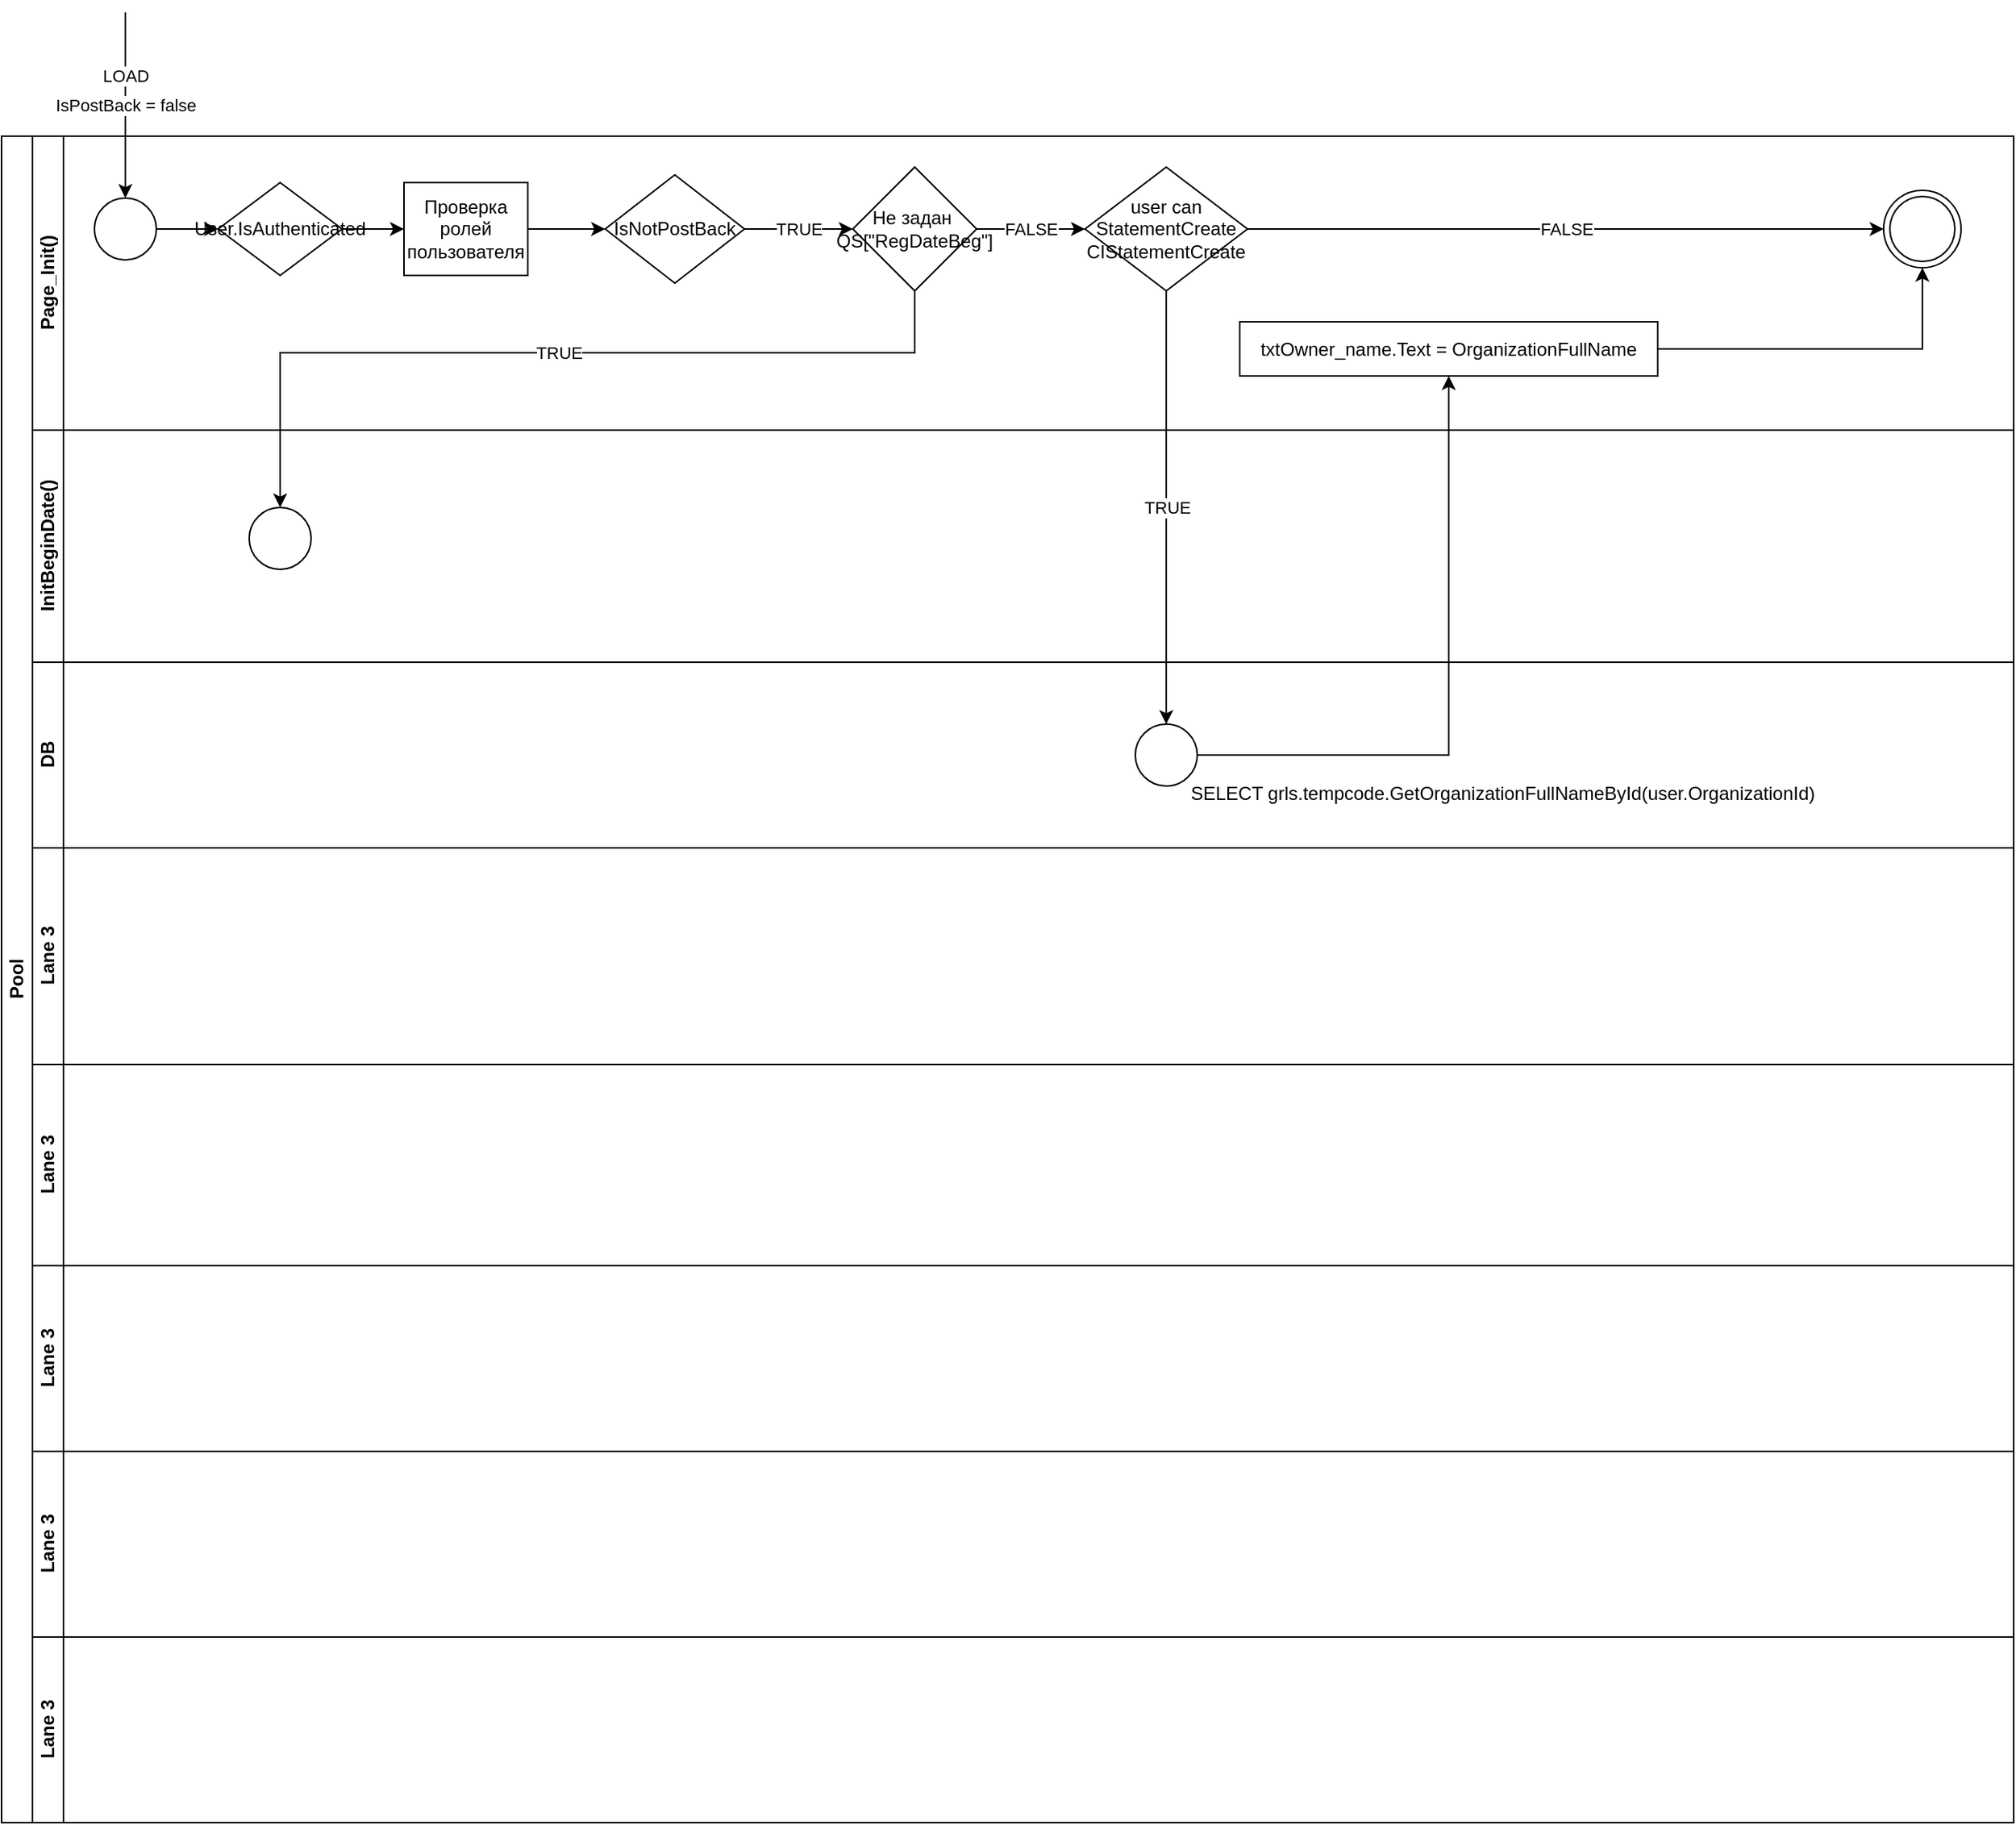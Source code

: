 <mxfile version="20.2.8" type="github">
  <diagram id="prtHgNgQTEPvFCAcTncT" name="Page-1">
    <mxGraphModel dx="737" dy="2087" grid="1" gridSize="10" guides="1" tooltips="1" connect="1" arrows="1" fold="1" page="1" pageScale="1" pageWidth="827" pageHeight="1169" math="0" shadow="0">
      <root>
        <mxCell id="0" />
        <mxCell id="1" parent="0" />
        <mxCell id="dNxyNK7c78bLwvsdeMH5-19" value="Pool" style="swimlane;html=1;childLayout=stackLayout;resizeParent=1;resizeParentMax=0;horizontal=0;startSize=20;horizontalStack=0;" parent="1" vertex="1">
          <mxGeometry y="50" width="1300" height="1090" as="geometry" />
        </mxCell>
        <mxCell id="dNxyNK7c78bLwvsdeMH5-20" value="Page_Init()" style="swimlane;html=1;startSize=20;horizontal=0;" parent="dNxyNK7c78bLwvsdeMH5-19" vertex="1">
          <mxGeometry x="20" width="1280" height="190" as="geometry" />
        </mxCell>
        <mxCell id="dNxyNK7c78bLwvsdeMH5-25" value="" style="edgeStyle=orthogonalEdgeStyle;rounded=0;orthogonalLoop=1;jettySize=auto;html=1;" parent="dNxyNK7c78bLwvsdeMH5-20" source="dNxyNK7c78bLwvsdeMH5-23" target="dNxyNK7c78bLwvsdeMH5-24" edge="1">
          <mxGeometry relative="1" as="geometry" />
        </mxCell>
        <mxCell id="dNxyNK7c78bLwvsdeMH5-23" value="" style="ellipse;whiteSpace=wrap;html=1;" parent="dNxyNK7c78bLwvsdeMH5-20" vertex="1">
          <mxGeometry x="40" y="40" width="40" height="40" as="geometry" />
        </mxCell>
        <mxCell id="qjLwmyaU8uEKaYYAKhHv-5" style="edgeStyle=orthogonalEdgeStyle;rounded=0;orthogonalLoop=1;jettySize=auto;html=1;entryX=0;entryY=0.5;entryDx=0;entryDy=0;" edge="1" parent="dNxyNK7c78bLwvsdeMH5-20" source="dNxyNK7c78bLwvsdeMH5-24" target="dNxyNK7c78bLwvsdeMH5-30">
          <mxGeometry relative="1" as="geometry" />
        </mxCell>
        <mxCell id="dNxyNK7c78bLwvsdeMH5-24" value="User.IsAuthenticated" style="rhombus;whiteSpace=wrap;html=1;fontFamily=Helvetica;fontSize=12;fontColor=#000000;align=center;strokeColor=default;fillColor=default;" parent="dNxyNK7c78bLwvsdeMH5-20" vertex="1">
          <mxGeometry x="120" y="30" width="80" height="60" as="geometry" />
        </mxCell>
        <mxCell id="dNxyNK7c78bLwvsdeMH5-33" value="" style="edgeStyle=orthogonalEdgeStyle;rounded=0;orthogonalLoop=1;jettySize=auto;html=1;endArrow=classic;endFill=1;" parent="dNxyNK7c78bLwvsdeMH5-20" source="dNxyNK7c78bLwvsdeMH5-30" target="dNxyNK7c78bLwvsdeMH5-32" edge="1">
          <mxGeometry relative="1" as="geometry" />
        </mxCell>
        <mxCell id="dNxyNK7c78bLwvsdeMH5-30" value="Проверка ролей пользователя" style="rounded=0;whiteSpace=wrap;html=1;fontFamily=Helvetica;fontSize=12;fontColor=#000000;align=center;" parent="dNxyNK7c78bLwvsdeMH5-20" vertex="1">
          <mxGeometry x="240" y="30" width="80" height="60" as="geometry" />
        </mxCell>
        <mxCell id="dNxyNK7c78bLwvsdeMH5-32" value="IsNotPostBack" style="rhombus;whiteSpace=wrap;html=1;fontFamily=Helvetica;fontSize=12;fontColor=default;align=center;strokeColor=default;fillColor=default;" parent="dNxyNK7c78bLwvsdeMH5-20" vertex="1">
          <mxGeometry x="370" y="25" width="90" height="70" as="geometry" />
        </mxCell>
        <mxCell id="qjLwmyaU8uEKaYYAKhHv-28" value="FALSE" style="edgeStyle=orthogonalEdgeStyle;rounded=0;orthogonalLoop=1;jettySize=auto;html=1;entryX=0;entryY=0.5;entryDx=0;entryDy=0;" edge="1" parent="dNxyNK7c78bLwvsdeMH5-20" source="qjLwmyaU8uEKaYYAKhHv-11" target="qjLwmyaU8uEKaYYAKhHv-27">
          <mxGeometry relative="1" as="geometry" />
        </mxCell>
        <mxCell id="qjLwmyaU8uEKaYYAKhHv-11" value="user can&lt;br&gt;StatementCreate&lt;br&gt;CIStatementCreate" style="rhombus;whiteSpace=wrap;html=1;" vertex="1" parent="dNxyNK7c78bLwvsdeMH5-20">
          <mxGeometry x="680" y="20" width="105" height="80" as="geometry" />
        </mxCell>
        <mxCell id="qjLwmyaU8uEKaYYAKhHv-12" value="TRUE" style="edgeStyle=orthogonalEdgeStyle;rounded=0;orthogonalLoop=1;jettySize=auto;html=1;entryX=0;entryY=0.5;entryDx=0;entryDy=0;" edge="1" parent="dNxyNK7c78bLwvsdeMH5-20" source="dNxyNK7c78bLwvsdeMH5-32" target="qjLwmyaU8uEKaYYAKhHv-25">
          <mxGeometry relative="1" as="geometry">
            <mxPoint x="570" y="60" as="targetPoint" />
          </mxGeometry>
        </mxCell>
        <mxCell id="qjLwmyaU8uEKaYYAKhHv-26" value="FALSE" style="edgeStyle=orthogonalEdgeStyle;rounded=0;orthogonalLoop=1;jettySize=auto;html=1;exitX=1;exitY=0.5;exitDx=0;exitDy=0;" edge="1" parent="dNxyNK7c78bLwvsdeMH5-20" source="qjLwmyaU8uEKaYYAKhHv-25" target="qjLwmyaU8uEKaYYAKhHv-11">
          <mxGeometry relative="1" as="geometry" />
        </mxCell>
        <mxCell id="qjLwmyaU8uEKaYYAKhHv-25" value="Не задан&amp;nbsp;&lt;br&gt;QS[&quot;RegDateBeg&quot;]" style="rhombus;whiteSpace=wrap;html=1;" vertex="1" parent="dNxyNK7c78bLwvsdeMH5-20">
          <mxGeometry x="530" y="20" width="80" height="80" as="geometry" />
        </mxCell>
        <mxCell id="qjLwmyaU8uEKaYYAKhHv-27" value="" style="ellipse;shape=doubleEllipse;whiteSpace=wrap;html=1;aspect=fixed;" vertex="1" parent="dNxyNK7c78bLwvsdeMH5-20">
          <mxGeometry x="1196" y="35" width="50" height="50" as="geometry" />
        </mxCell>
        <mxCell id="qjLwmyaU8uEKaYYAKhHv-48" style="edgeStyle=orthogonalEdgeStyle;rounded=0;orthogonalLoop=1;jettySize=auto;html=1;" edge="1" parent="dNxyNK7c78bLwvsdeMH5-20" source="qjLwmyaU8uEKaYYAKhHv-47" target="qjLwmyaU8uEKaYYAKhHv-27">
          <mxGeometry relative="1" as="geometry" />
        </mxCell>
        <mxCell id="qjLwmyaU8uEKaYYAKhHv-47" value="txtOwner_name.Text = OrganizationFullName" style="rounded=0;whiteSpace=wrap;html=1;" vertex="1" parent="dNxyNK7c78bLwvsdeMH5-20">
          <mxGeometry x="780" y="120" width="270" height="35" as="geometry" />
        </mxCell>
        <mxCell id="dNxyNK7c78bLwvsdeMH5-21" value="InitBeginDate()" style="swimlane;html=1;startSize=20;horizontal=0;" parent="dNxyNK7c78bLwvsdeMH5-19" vertex="1">
          <mxGeometry x="20" y="190" width="1280" height="150" as="geometry" />
        </mxCell>
        <mxCell id="qjLwmyaU8uEKaYYAKhHv-9" value="" style="ellipse;whiteSpace=wrap;html=1;" vertex="1" parent="dNxyNK7c78bLwvsdeMH5-21">
          <mxGeometry x="140" y="50" width="40" height="40" as="geometry" />
        </mxCell>
        <mxCell id="dNxyNK7c78bLwvsdeMH5-22" value="DB" style="swimlane;html=1;startSize=20;horizontal=0;" parent="dNxyNK7c78bLwvsdeMH5-19" vertex="1">
          <mxGeometry x="20" y="340" width="1280" height="120" as="geometry" />
        </mxCell>
        <mxCell id="qjLwmyaU8uEKaYYAKhHv-29" value="" style="ellipse;whiteSpace=wrap;html=1;" vertex="1" parent="dNxyNK7c78bLwvsdeMH5-22">
          <mxGeometry x="712.5" y="40" width="40" height="40" as="geometry" />
        </mxCell>
        <mxCell id="qjLwmyaU8uEKaYYAKhHv-31" value="SELECT grls.tempcode.GetOrganizationFullNameById(user.OrganizationId)" style="text;html=1;strokeColor=none;fillColor=none;align=center;verticalAlign=middle;whiteSpace=wrap;rounded=0;" vertex="1" parent="dNxyNK7c78bLwvsdeMH5-22">
          <mxGeometry x="740" y="70" width="420" height="30" as="geometry" />
        </mxCell>
        <mxCell id="qjLwmyaU8uEKaYYAKhHv-17" value="Lane 3" style="swimlane;html=1;startSize=20;horizontal=0;" vertex="1" parent="dNxyNK7c78bLwvsdeMH5-19">
          <mxGeometry x="20" y="460" width="1280" height="140" as="geometry" />
        </mxCell>
        <mxCell id="qjLwmyaU8uEKaYYAKhHv-18" value="" style="edgeStyle=orthogonalEdgeStyle;rounded=0;orthogonalLoop=1;jettySize=auto;html=1;endArrow=classic;endFill=1;" edge="1" parent="qjLwmyaU8uEKaYYAKhHv-17">
          <mxGeometry relative="1" as="geometry">
            <mxPoint x="320" y="50" as="sourcePoint" />
          </mxGeometry>
        </mxCell>
        <mxCell id="qjLwmyaU8uEKaYYAKhHv-7" style="edgeStyle=orthogonalEdgeStyle;rounded=0;orthogonalLoop=1;jettySize=auto;html=1;exitX=0.5;exitY=1;exitDx=0;exitDy=0;" edge="1" parent="dNxyNK7c78bLwvsdeMH5-19" source="qjLwmyaU8uEKaYYAKhHv-25" target="qjLwmyaU8uEKaYYAKhHv-9">
          <mxGeometry relative="1" as="geometry">
            <mxPoint x="180" y="150" as="targetPoint" />
            <Array as="points">
              <mxPoint x="590" y="140" />
              <mxPoint x="180" y="140" />
            </Array>
          </mxGeometry>
        </mxCell>
        <mxCell id="qjLwmyaU8uEKaYYAKhHv-8" value="TRUE" style="edgeLabel;html=1;align=center;verticalAlign=middle;resizable=0;points=[];" vertex="1" connectable="0" parent="qjLwmyaU8uEKaYYAKhHv-7">
          <mxGeometry x="-0.018" relative="1" as="geometry">
            <mxPoint as="offset" />
          </mxGeometry>
        </mxCell>
        <mxCell id="qjLwmyaU8uEKaYYAKhHv-13" value="Lane 3" style="swimlane;html=1;startSize=20;horizontal=0;" vertex="1" parent="dNxyNK7c78bLwvsdeMH5-19">
          <mxGeometry x="20" y="600" width="1280" height="130" as="geometry" />
        </mxCell>
        <mxCell id="qjLwmyaU8uEKaYYAKhHv-14" value="" style="edgeStyle=orthogonalEdgeStyle;rounded=0;orthogonalLoop=1;jettySize=auto;html=1;endArrow=classic;endFill=1;" edge="1" parent="qjLwmyaU8uEKaYYAKhHv-13" target="qjLwmyaU8uEKaYYAKhHv-16">
          <mxGeometry relative="1" as="geometry">
            <mxPoint x="320" y="50" as="sourcePoint" />
          </mxGeometry>
        </mxCell>
        <mxCell id="qjLwmyaU8uEKaYYAKhHv-23" value="Lane 3" style="swimlane;html=1;startSize=20;horizontal=0;" vertex="1" parent="dNxyNK7c78bLwvsdeMH5-19">
          <mxGeometry x="20" y="730" width="1280" height="120" as="geometry" />
        </mxCell>
        <mxCell id="qjLwmyaU8uEKaYYAKhHv-24" value="" style="edgeStyle=orthogonalEdgeStyle;rounded=0;orthogonalLoop=1;jettySize=auto;html=1;endArrow=classic;endFill=1;" edge="1" parent="qjLwmyaU8uEKaYYAKhHv-23">
          <mxGeometry relative="1" as="geometry">
            <mxPoint x="320" y="50" as="sourcePoint" />
          </mxGeometry>
        </mxCell>
        <mxCell id="qjLwmyaU8uEKaYYAKhHv-19" value="Lane 3" style="swimlane;html=1;startSize=20;horizontal=0;" vertex="1" parent="dNxyNK7c78bLwvsdeMH5-19">
          <mxGeometry x="20" y="850" width="1280" height="120" as="geometry" />
        </mxCell>
        <mxCell id="qjLwmyaU8uEKaYYAKhHv-20" value="" style="edgeStyle=orthogonalEdgeStyle;rounded=0;orthogonalLoop=1;jettySize=auto;html=1;endArrow=classic;endFill=1;" edge="1" parent="qjLwmyaU8uEKaYYAKhHv-19">
          <mxGeometry relative="1" as="geometry">
            <mxPoint x="320" y="50" as="sourcePoint" />
          </mxGeometry>
        </mxCell>
        <mxCell id="qjLwmyaU8uEKaYYAKhHv-21" value="Lane 3" style="swimlane;html=1;startSize=20;horizontal=0;" vertex="1" parent="dNxyNK7c78bLwvsdeMH5-19">
          <mxGeometry x="20" y="970" width="1280" height="120" as="geometry" />
        </mxCell>
        <mxCell id="qjLwmyaU8uEKaYYAKhHv-22" value="" style="edgeStyle=orthogonalEdgeStyle;rounded=0;orthogonalLoop=1;jettySize=auto;html=1;endArrow=classic;endFill=1;" edge="1" parent="qjLwmyaU8uEKaYYAKhHv-21">
          <mxGeometry relative="1" as="geometry">
            <mxPoint x="320" y="50" as="sourcePoint" />
          </mxGeometry>
        </mxCell>
        <mxCell id="qjLwmyaU8uEKaYYAKhHv-30" value="TRUE" style="edgeStyle=orthogonalEdgeStyle;rounded=0;orthogonalLoop=1;jettySize=auto;html=1;exitX=0.5;exitY=1;exitDx=0;exitDy=0;entryX=0.5;entryY=0;entryDx=0;entryDy=0;" edge="1" parent="dNxyNK7c78bLwvsdeMH5-19" source="qjLwmyaU8uEKaYYAKhHv-11" target="qjLwmyaU8uEKaYYAKhHv-29">
          <mxGeometry relative="1" as="geometry">
            <Array as="points">
              <mxPoint x="753" y="110" />
              <mxPoint x="753" y="110" />
            </Array>
          </mxGeometry>
        </mxCell>
        <mxCell id="qjLwmyaU8uEKaYYAKhHv-46" style="edgeStyle=orthogonalEdgeStyle;rounded=0;orthogonalLoop=1;jettySize=auto;html=1;" edge="1" parent="dNxyNK7c78bLwvsdeMH5-19" source="qjLwmyaU8uEKaYYAKhHv-29" target="qjLwmyaU8uEKaYYAKhHv-47">
          <mxGeometry relative="1" as="geometry">
            <mxPoint x="880" y="150" as="targetPoint" />
            <Array as="points">
              <mxPoint x="935" y="400" />
            </Array>
          </mxGeometry>
        </mxCell>
        <mxCell id="qjLwmyaU8uEKaYYAKhHv-2" value="IsPostBack = false" style="endArrow=classic;html=1;rounded=0;" edge="1" parent="1" target="dNxyNK7c78bLwvsdeMH5-23">
          <mxGeometry width="50" height="50" relative="1" as="geometry">
            <mxPoint x="80" y="-30" as="sourcePoint" />
            <mxPoint x="130" y="-50" as="targetPoint" />
          </mxGeometry>
        </mxCell>
        <mxCell id="qjLwmyaU8uEKaYYAKhHv-3" value="LOAD" style="edgeLabel;html=1;align=center;verticalAlign=middle;resizable=0;points=[];" vertex="1" connectable="0" parent="qjLwmyaU8uEKaYYAKhHv-2">
          <mxGeometry x="-0.314" relative="1" as="geometry">
            <mxPoint as="offset" />
          </mxGeometry>
        </mxCell>
      </root>
    </mxGraphModel>
  </diagram>
</mxfile>
